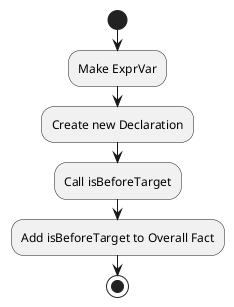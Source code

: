 @startuml
start
:Make ExprVar;
:Create new Declaration;
:Call isBeforeTarget;
:Add isBeforeTarget to Overall Fact;
stop
@enduml